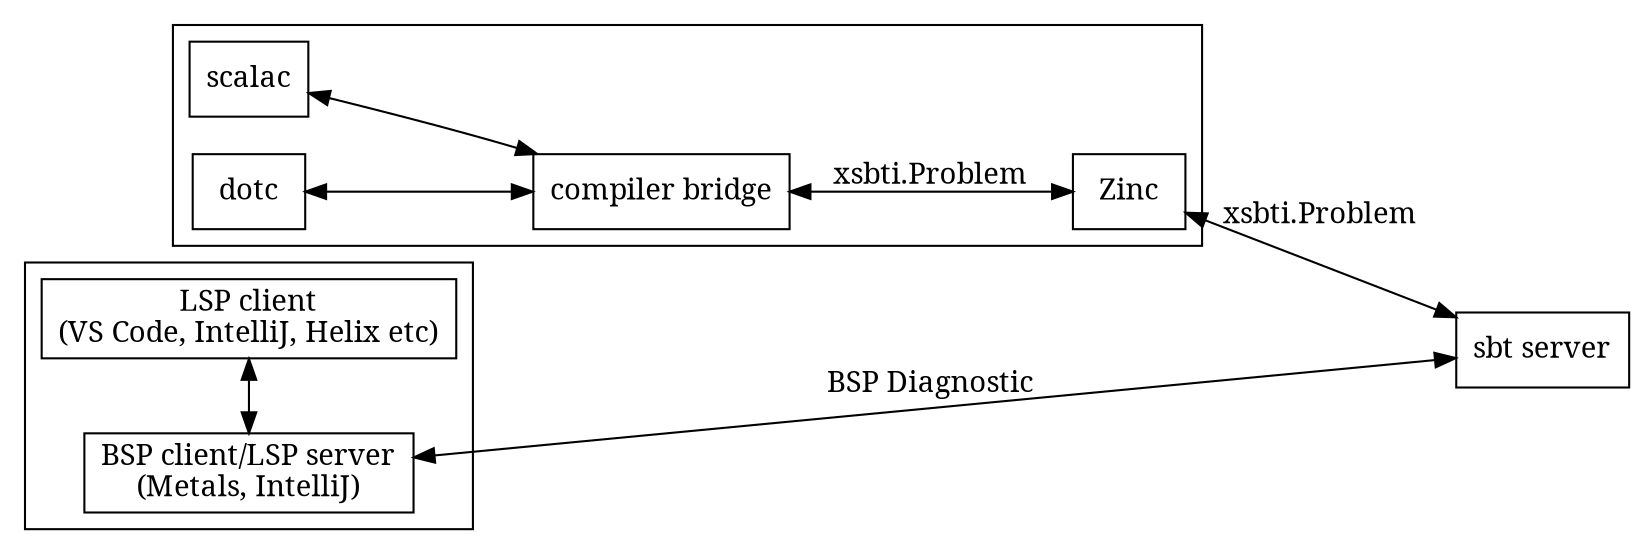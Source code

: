 digraph G {
  newrank=true
  node [shape=box]
  rankdir="LR"
  graph [fontname = "Georgia"]
  node [fontname = "Georgia"]
  edge [fontname = "Georgia"]


  subgraph cluster_0 {
    scalac -> compiler_bridge [dir=both]
    dotc -> compiler_bridge [dir=both]
    compiler_bridge -> zinc [dir=both, label="xsbti.Problem"]
  }

  subgraph cluster_2 {
    bsp_client -> lsp_client [dir=both]
  }

  {
    rank=same
    scalac
    lsp_client
    bsp_client
  }

  zinc -> sbt_server [dir=both, label="xsbti.Problem", style="solid"]
  sbt_server -> bsp_client [dir=both, label="BSP Diagnostic"]

  zinc[label = "Zinc"]
  compiler_bridge[label = "compiler bridge"]
  sbt_server[label = "sbt server"]
  bsp_client[label = "BSP client/LSP server\n(Metals, IntelliJ)"]
  lsp_client[label = "LSP client\n(VS Code, IntelliJ, Helix etc)"]
}
